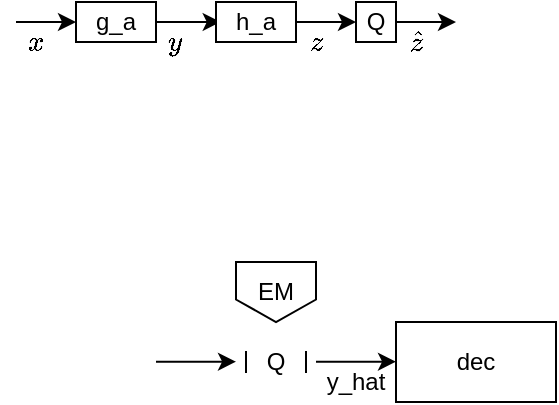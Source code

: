 <mxfile version="21.3.2" type="github">
  <diagram name="第 1 页" id="6jqmOtGN--iIHoedSCer">
    <mxGraphModel dx="492" dy="246" grid="1" gridSize="10" guides="1" tooltips="1" connect="1" arrows="1" fold="1" page="1" pageScale="1" pageWidth="827" pageHeight="1169" math="1" shadow="0">
      <root>
        <mxCell id="0" />
        <mxCell id="1" parent="0" />
        <mxCell id="afgRe8NtAJf0MZFM70eA-2" value="dec" style="rounded=0;whiteSpace=wrap;html=1;" parent="1" vertex="1">
          <mxGeometry x="240" y="280" width="80" height="40" as="geometry" />
        </mxCell>
        <mxCell id="afgRe8NtAJf0MZFM70eA-3" value="" style="endArrow=classic;html=1;rounded=0;" parent="1" edge="1">
          <mxGeometry width="50" height="50" relative="1" as="geometry">
            <mxPoint x="120" y="299.82" as="sourcePoint" />
            <mxPoint x="160" y="299.82" as="targetPoint" />
          </mxGeometry>
        </mxCell>
        <mxCell id="afgRe8NtAJf0MZFM70eA-4" value="" style="endArrow=classic;html=1;rounded=0;" parent="1" edge="1">
          <mxGeometry width="50" height="50" relative="1" as="geometry">
            <mxPoint x="200" y="299.82" as="sourcePoint" />
            <mxPoint x="240" y="299.82" as="targetPoint" />
          </mxGeometry>
        </mxCell>
        <mxCell id="afgRe8NtAJf0MZFM70eA-6" value="y_hat" style="text;html=1;strokeColor=none;fillColor=none;align=center;verticalAlign=middle;whiteSpace=wrap;rounded=0;" parent="1" vertex="1">
          <mxGeometry x="210" y="300" width="20" height="20" as="geometry" />
        </mxCell>
        <mxCell id="afgRe8NtAJf0MZFM70eA-10" value="EM" style="shape=offPageConnector;whiteSpace=wrap;html=1;" parent="1" vertex="1">
          <mxGeometry x="160" y="250" width="40" height="30" as="geometry" />
        </mxCell>
        <mxCell id="afgRe8NtAJf0MZFM70eA-12" value="Q" style="shape=partialRectangle;whiteSpace=wrap;html=1;top=0;bottom=0;fillColor=none;" parent="1" vertex="1">
          <mxGeometry x="165" y="295" width="30" height="10" as="geometry" />
        </mxCell>
        <mxCell id="w049hTDNoTxg9Szb3qDZ-12" style="edgeStyle=orthogonalEdgeStyle;rounded=0;orthogonalLoop=1;jettySize=auto;html=1;entryX=0.059;entryY=0.498;entryDx=0;entryDy=0;entryPerimeter=0;" edge="1" parent="1" source="w049hTDNoTxg9Szb3qDZ-1" target="w049hTDNoTxg9Szb3qDZ-7">
          <mxGeometry relative="1" as="geometry" />
        </mxCell>
        <mxCell id="w049hTDNoTxg9Szb3qDZ-1" value="g_a" style="rounded=0;whiteSpace=wrap;html=1;" vertex="1" parent="1">
          <mxGeometry x="80" y="120" width="40" height="20" as="geometry" />
        </mxCell>
        <mxCell id="w049hTDNoTxg9Szb3qDZ-20" style="edgeStyle=orthogonalEdgeStyle;rounded=0;orthogonalLoop=1;jettySize=auto;html=1;entryX=0;entryY=0.5;entryDx=0;entryDy=0;" edge="1" parent="1" source="w049hTDNoTxg9Szb3qDZ-7" target="w049hTDNoTxg9Szb3qDZ-18">
          <mxGeometry relative="1" as="geometry" />
        </mxCell>
        <mxCell id="w049hTDNoTxg9Szb3qDZ-7" value="h_a" style="rounded=0;whiteSpace=wrap;html=1;" vertex="1" parent="1">
          <mxGeometry x="150" y="120" width="40" height="20" as="geometry" />
        </mxCell>
        <mxCell id="w049hTDNoTxg9Szb3qDZ-9" value="$$y$$" style="text;html=1;strokeColor=none;fillColor=none;align=center;verticalAlign=middle;whiteSpace=wrap;rounded=0;" vertex="1" parent="1">
          <mxGeometry x="120" y="130" width="20" height="20" as="geometry" />
        </mxCell>
        <mxCell id="w049hTDNoTxg9Szb3qDZ-16" style="edgeStyle=orthogonalEdgeStyle;rounded=0;orthogonalLoop=1;jettySize=auto;html=1;entryX=0;entryY=0.5;entryDx=0;entryDy=0;" edge="1" parent="1" target="w049hTDNoTxg9Szb3qDZ-1">
          <mxGeometry relative="1" as="geometry">
            <mxPoint x="50" y="130" as="sourcePoint" />
          </mxGeometry>
        </mxCell>
        <mxCell id="w049hTDNoTxg9Szb3qDZ-17" value="$$x$$" style="text;html=1;strokeColor=none;fillColor=none;align=center;verticalAlign=middle;whiteSpace=wrap;rounded=0;" vertex="1" parent="1">
          <mxGeometry x="50" y="130" width="20" height="20" as="geometry" />
        </mxCell>
        <mxCell id="w049hTDNoTxg9Szb3qDZ-18" value="Q" style="rounded=0;whiteSpace=wrap;html=1;" vertex="1" parent="1">
          <mxGeometry x="220" y="120" width="20" height="20" as="geometry" />
        </mxCell>
        <mxCell id="w049hTDNoTxg9Szb3qDZ-21" value="$$z$$" style="text;html=1;strokeColor=none;fillColor=none;align=center;verticalAlign=middle;whiteSpace=wrap;rounded=0;" vertex="1" parent="1">
          <mxGeometry x="190" y="130" width="20" height="20" as="geometry" />
        </mxCell>
        <mxCell id="w049hTDNoTxg9Szb3qDZ-23" style="edgeStyle=orthogonalEdgeStyle;rounded=0;orthogonalLoop=1;jettySize=auto;html=1;exitX=1;exitY=0.5;exitDx=0;exitDy=0;" edge="1" parent="1" source="w049hTDNoTxg9Szb3qDZ-18">
          <mxGeometry relative="1" as="geometry">
            <mxPoint x="250" y="130" as="sourcePoint" />
            <mxPoint x="270" y="130" as="targetPoint" />
          </mxGeometry>
        </mxCell>
        <mxCell id="w049hTDNoTxg9Szb3qDZ-24" value="$$\hat{z}$$" style="text;html=1;strokeColor=none;fillColor=none;align=center;verticalAlign=middle;whiteSpace=wrap;rounded=0;" vertex="1" parent="1">
          <mxGeometry x="240" y="130" width="20" height="20" as="geometry" />
        </mxCell>
      </root>
    </mxGraphModel>
  </diagram>
</mxfile>
